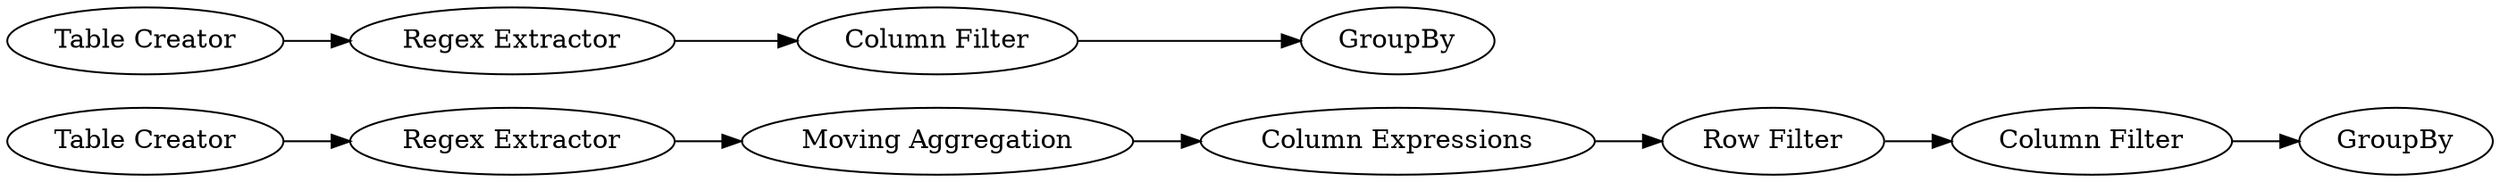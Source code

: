 digraph {
	"-747714303873036809_2" [label="Regex Extractor"]
	"-747714303873036809_3" [label="Column Filter"]
	"-747714303873036809_13" [label="Column Filter"]
	"-747714303873036809_15" [label=GroupBy]
	"-747714303873036809_1" [label="Table Creator"]
	"-747714303873036809_9" [label="Column Expressions"]
	"-747714303873036809_4" [label="Moving Aggregation"]
	"-747714303873036809_6" [label=GroupBy]
	"-747714303873036809_10" [label="Row Filter"]
	"-747714303873036809_12" [label="Regex Extractor"]
	"-747714303873036809_11" [label="Table Creator"]
	"-747714303873036809_12" -> "-747714303873036809_13"
	"-747714303873036809_4" -> "-747714303873036809_9"
	"-747714303873036809_11" -> "-747714303873036809_12"
	"-747714303873036809_9" -> "-747714303873036809_10"
	"-747714303873036809_13" -> "-747714303873036809_15"
	"-747714303873036809_2" -> "-747714303873036809_4"
	"-747714303873036809_1" -> "-747714303873036809_2"
	"-747714303873036809_3" -> "-747714303873036809_6"
	"-747714303873036809_10" -> "-747714303873036809_3"
	rankdir=LR
}
